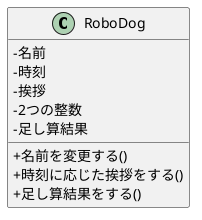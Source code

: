 @startuml
skinparam classAttributeIconSize 0
class RoboDog {
  '属性
 -名前
 -時刻
 -挨拶
 -2つの整数
 -足し算結果
 '操作
 +名前を変更する()
 +時刻に応じた挨拶をする()
 +足し算結果をする()
}

@enduml
